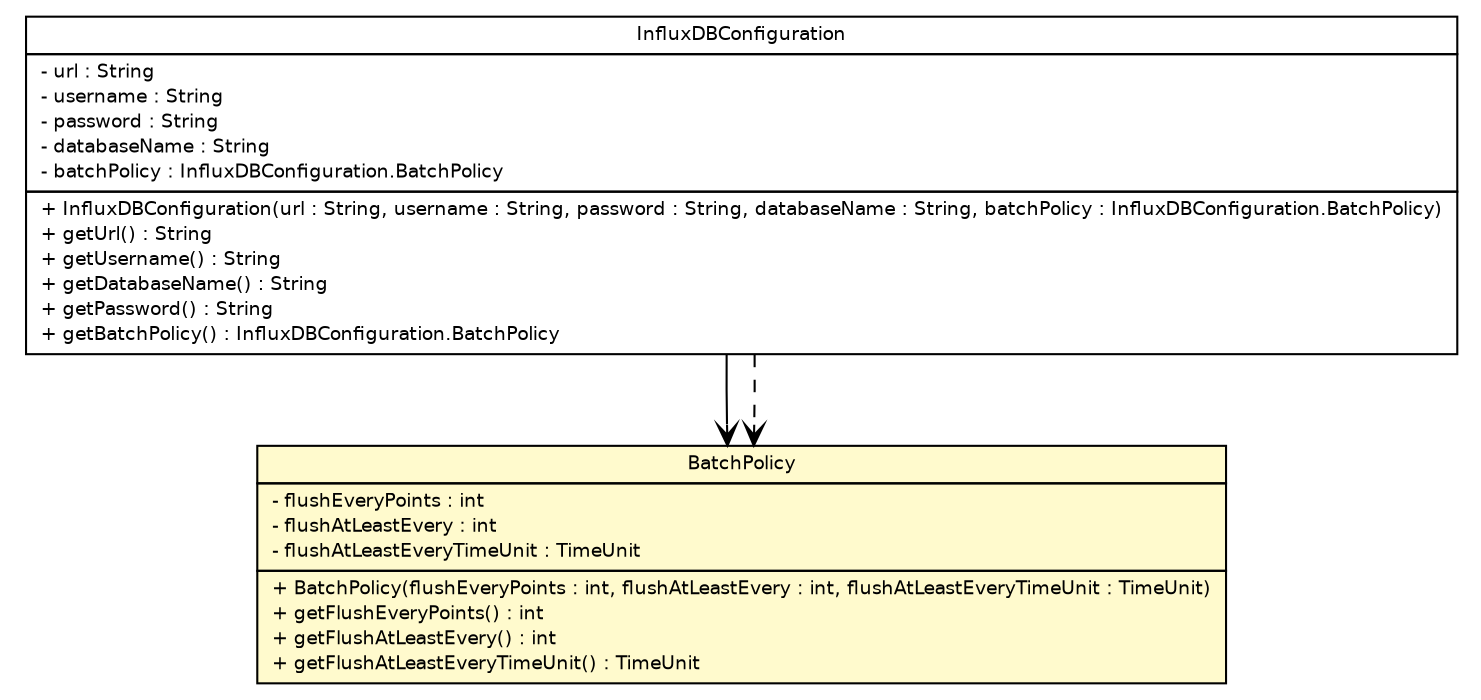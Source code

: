 #!/usr/local/bin/dot
#
# Class diagram 
# Generated by UMLGraph version R5_6-24-gf6e263 (http://www.umlgraph.org/)
#

digraph G {
	edge [fontname="Helvetica",fontsize=10,labelfontname="Helvetica",labelfontsize=10];
	node [fontname="Helvetica",fontsize=10,shape=plaintext];
	nodesep=0.25;
	ranksep=0.5;
	// com.polymathiccoder.servo.publish.influxdb.operations.InfluxDBConfiguration
	c145 [label=<<table title="com.polymathiccoder.servo.publish.influxdb.operations.InfluxDBConfiguration" border="0" cellborder="1" cellspacing="0" cellpadding="2" port="p" href="./InfluxDBConfiguration.html">
		<tr><td><table border="0" cellspacing="0" cellpadding="1">
<tr><td align="center" balign="center"> InfluxDBConfiguration </td></tr>
		</table></td></tr>
		<tr><td><table border="0" cellspacing="0" cellpadding="1">
<tr><td align="left" balign="left"> - url : String </td></tr>
<tr><td align="left" balign="left"> - username : String </td></tr>
<tr><td align="left" balign="left"> - password : String </td></tr>
<tr><td align="left" balign="left"> - databaseName : String </td></tr>
<tr><td align="left" balign="left"> - batchPolicy : InfluxDBConfiguration.BatchPolicy </td></tr>
		</table></td></tr>
		<tr><td><table border="0" cellspacing="0" cellpadding="1">
<tr><td align="left" balign="left"> + InfluxDBConfiguration(url : String, username : String, password : String, databaseName : String, batchPolicy : InfluxDBConfiguration.BatchPolicy) </td></tr>
<tr><td align="left" balign="left"> + getUrl() : String </td></tr>
<tr><td align="left" balign="left"> + getUsername() : String </td></tr>
<tr><td align="left" balign="left"> + getDatabaseName() : String </td></tr>
<tr><td align="left" balign="left"> + getPassword() : String </td></tr>
<tr><td align="left" balign="left"> + getBatchPolicy() : InfluxDBConfiguration.BatchPolicy </td></tr>
		</table></td></tr>
		</table>>, URL="./InfluxDBConfiguration.html", fontname="Helvetica", fontcolor="black", fontsize=9.0];
	// com.polymathiccoder.servo.publish.influxdb.operations.InfluxDBConfiguration.BatchPolicy
	c146 [label=<<table title="com.polymathiccoder.servo.publish.influxdb.operations.InfluxDBConfiguration.BatchPolicy" border="0" cellborder="1" cellspacing="0" cellpadding="2" port="p" bgcolor="lemonChiffon" href="./InfluxDBConfiguration.BatchPolicy.html">
		<tr><td><table border="0" cellspacing="0" cellpadding="1">
<tr><td align="center" balign="center"> BatchPolicy </td></tr>
		</table></td></tr>
		<tr><td><table border="0" cellspacing="0" cellpadding="1">
<tr><td align="left" balign="left"> - flushEveryPoints : int </td></tr>
<tr><td align="left" balign="left"> - flushAtLeastEvery : int </td></tr>
<tr><td align="left" balign="left"> - flushAtLeastEveryTimeUnit : TimeUnit </td></tr>
		</table></td></tr>
		<tr><td><table border="0" cellspacing="0" cellpadding="1">
<tr><td align="left" balign="left"> + BatchPolicy(flushEveryPoints : int, flushAtLeastEvery : int, flushAtLeastEveryTimeUnit : TimeUnit) </td></tr>
<tr><td align="left" balign="left"> + getFlushEveryPoints() : int </td></tr>
<tr><td align="left" balign="left"> + getFlushAtLeastEvery() : int </td></tr>
<tr><td align="left" balign="left"> + getFlushAtLeastEveryTimeUnit() : TimeUnit </td></tr>
		</table></td></tr>
		</table>>, URL="./InfluxDBConfiguration.BatchPolicy.html", fontname="Helvetica", fontcolor="black", fontsize=9.0];
	// com.polymathiccoder.servo.publish.influxdb.operations.InfluxDBConfiguration NAVASSOC com.polymathiccoder.servo.publish.influxdb.operations.InfluxDBConfiguration.BatchPolicy
	c145:p -> c146:p [taillabel="", label="", headlabel="", fontname="Helvetica", fontcolor="black", fontsize=10.0, color="black", arrowhead=open];
	// com.polymathiccoder.servo.publish.influxdb.operations.InfluxDBConfiguration DEPEND com.polymathiccoder.servo.publish.influxdb.operations.InfluxDBConfiguration.BatchPolicy
	c145:p -> c146:p [taillabel="", label="", headlabel="", fontname="Helvetica", fontcolor="black", fontsize=10.0, color="black", arrowhead=open, style=dashed];
}

